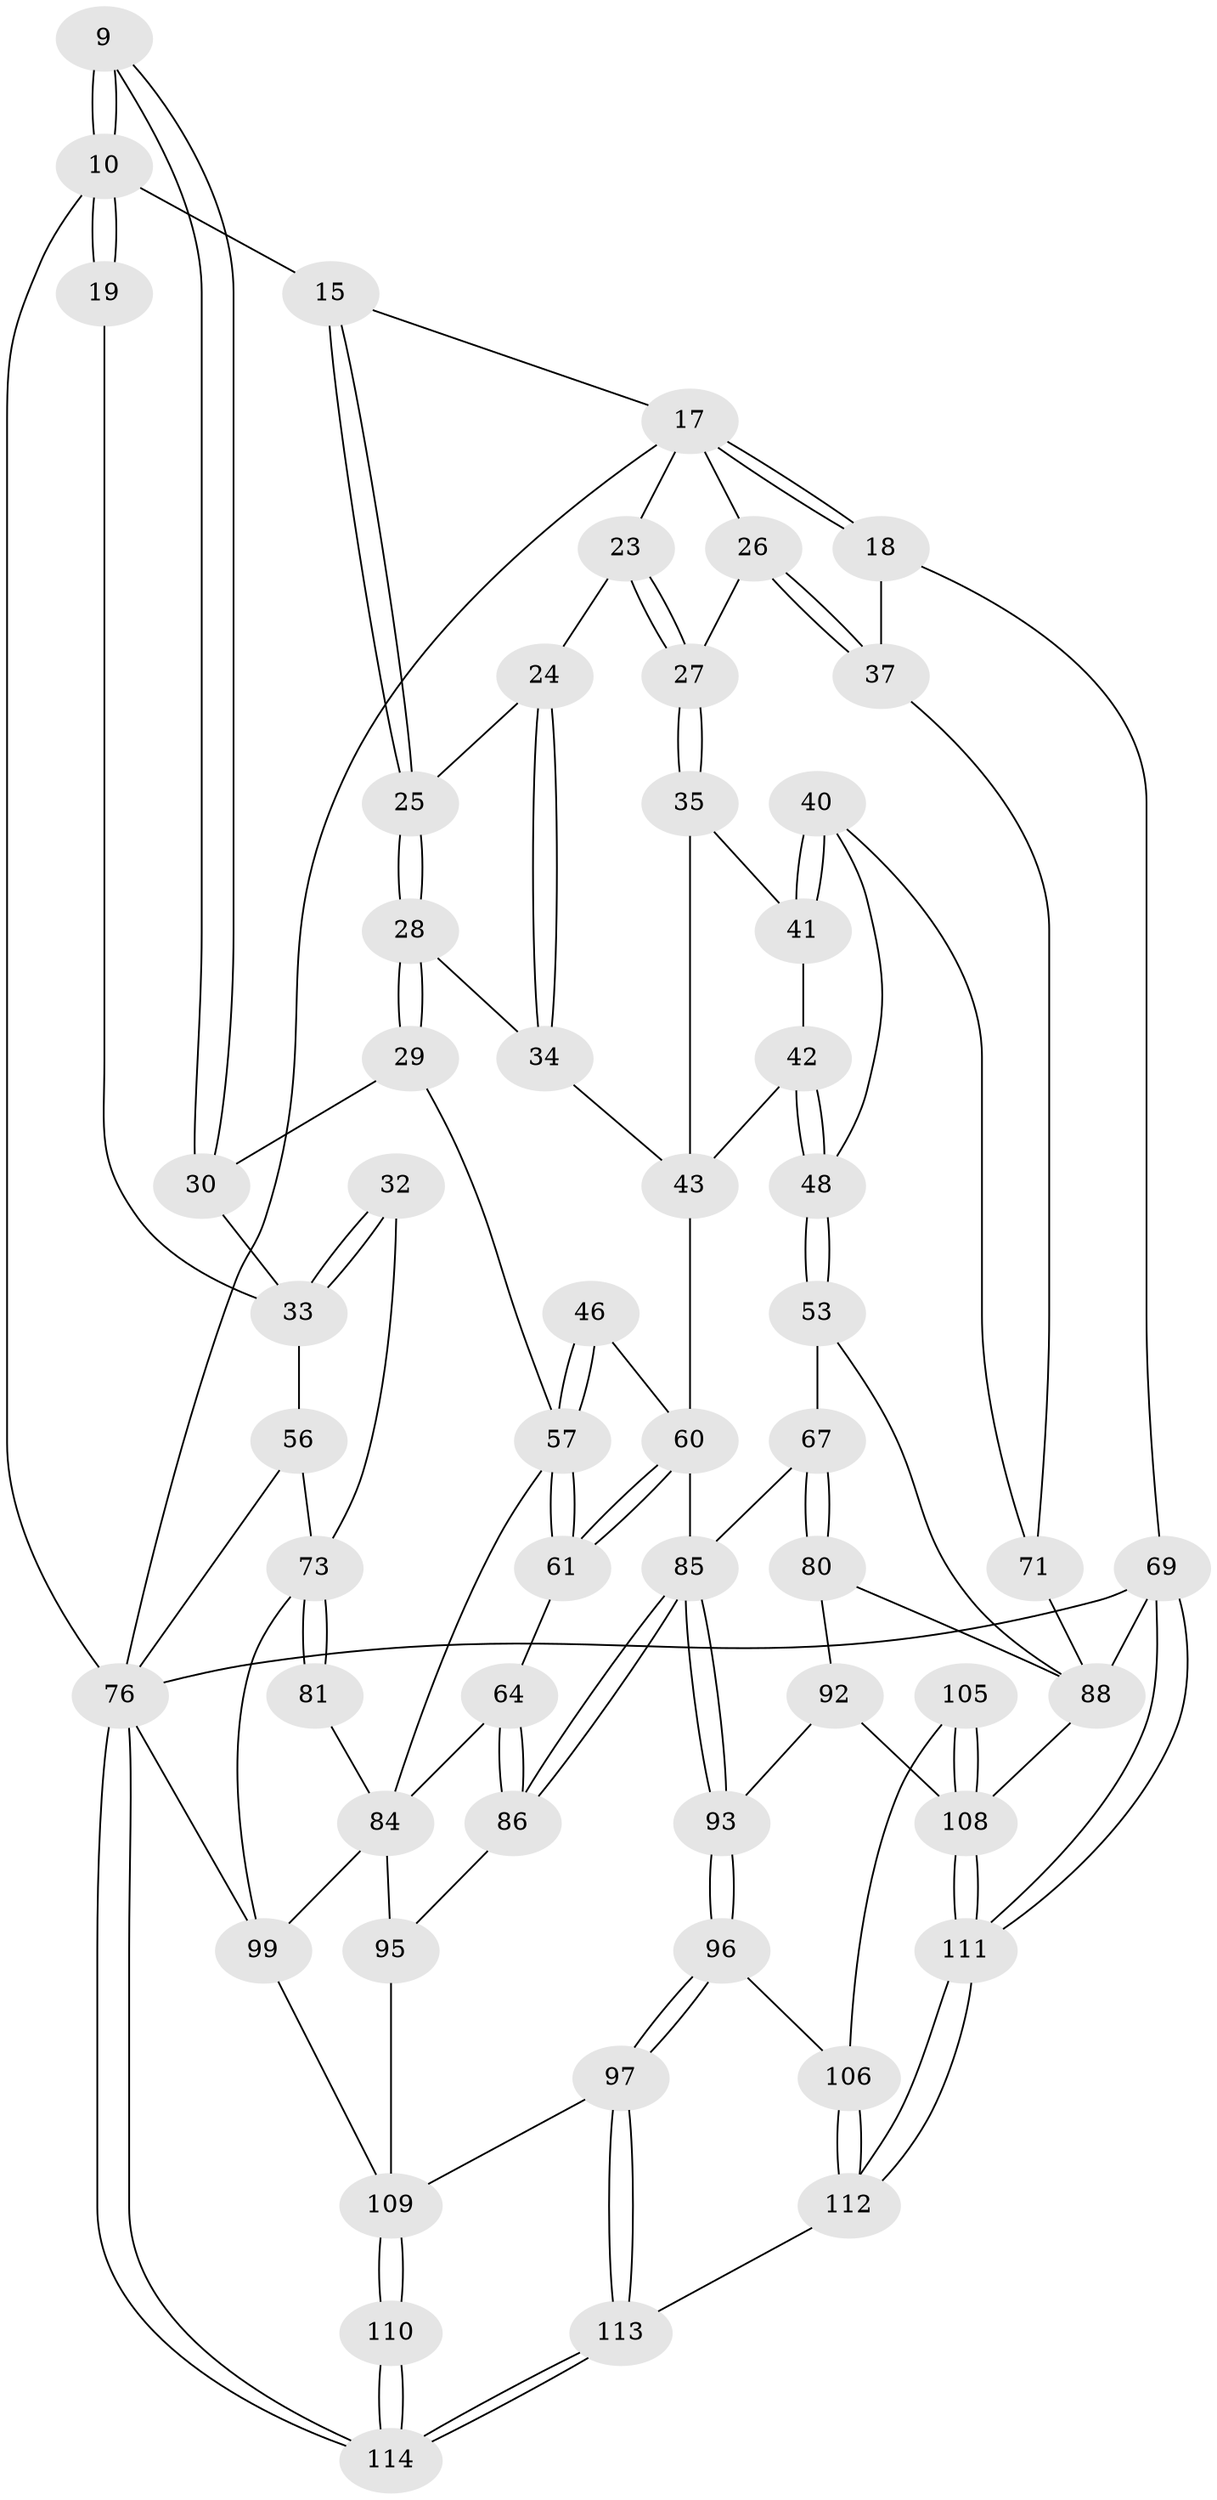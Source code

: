 // original degree distribution, {3: 0.017543859649122806, 5: 0.45614035087719296, 4: 0.2719298245614035, 6: 0.2543859649122807}
// Generated by graph-tools (version 1.1) at 2025/05/03/04/25 22:05:46]
// undirected, 57 vertices, 127 edges
graph export_dot {
graph [start="1"]
  node [color=gray90,style=filled];
  9 [pos="+0.3624844225851186+0.14118001304517444"];
  10 [pos="+0.35718008882060204+0.13673120338162909",super="+4+3+8"];
  15 [pos="+0.4713662081033795+0.13809321517435014"];
  17 [pos="+0.793003755748632+0.06165564807456129",super="+16"];
  18 [pos="+1+0.014772772219285931"];
  19 [pos="+0.16474800626843322+0.02855201039181412"];
  23 [pos="+0.6542357798080667+0.0033751688558767636"];
  24 [pos="+0.6314035406165729+0.10441287134940436"];
  25 [pos="+0.47601237036228444+0.1436215881153"];
  26 [pos="+0.8334886898944411+0.15987642019195572"];
  27 [pos="+0.7915975174691521+0.19261928928556674"];
  28 [pos="+0.5071434219055758+0.23755833003015855"];
  29 [pos="+0.45372756342818815+0.2800310183148856"];
  30 [pos="+0.3562854691749933+0.1664908559925944"];
  32 [pos="+0.19689749510250076+0.3666820733257454"];
  33 [pos="+0.07784335021254263+0.30292537720928847",super="+31"];
  34 [pos="+0.6248392417993643+0.2221348553099686"];
  35 [pos="+0.7877165184595283+0.2010483792764662"];
  37 [pos="+1+0.12759051085547812"];
  40 [pos="+0.8787523590163917+0.3306263112992801"];
  41 [pos="+0.8174450699808427+0.2727287160966149"];
  42 [pos="+0.6962560676196251+0.3032694985735939"];
  43 [pos="+0.653437373959531+0.29886691792557774",super="+36"];
  46 [pos="+0.5934760675956121+0.3685974002489661"];
  48 [pos="+0.8284302087945242+0.3740044372718283"];
  53 [pos="+0.8014877940131124+0.4152591896549292"];
  56 [pos="+0+0.23688464052491973",super="+22"];
  57 [pos="+0.5040174986146505+0.4140814074743058",super="+49"];
  60 [pos="+0.5538336055007038+0.5379154504514632",super="+45+44"];
  61 [pos="+0.5279470877389382+0.525659271281354"];
  64 [pos="+0.4017954162657025+0.531935731734456"];
  67 [pos="+0.7114922336114365+0.6117230418779424",super="+66"];
  69 [pos="+1+1",super="+12"];
  71 [pos="+1+0.4420122685961893",super="+38+39"];
  73 [pos="+0+0.6115797283238126",super="+72+52"];
  76 [pos="+0+1",super="+13+11"];
  80 [pos="+0.8078179870361694+0.6875185777995568",super="+79+68"];
  81 [pos="+0.17019585754445637+0.5752868245327509",super="+51"];
  84 [pos="+0.16904590418510837+0.6986535366947987",super="+83+82"];
  85 [pos="+0.597091863862908+0.6586605869714086",super="+63+62+55"];
  86 [pos="+0.4209254992725693+0.6667239686326268"];
  88 [pos="+1+0.8015301213275566",super="+70+78+77"];
  92 [pos="+0.6822267660315187+0.7785387088375297",super="+91"];
  93 [pos="+0.5970625471807185+0.661236250655344"];
  95 [pos="+0.24239536443550105+0.7800336135390352",super="+94"];
  96 [pos="+0.49970722081054986+0.8402641204713501"];
  97 [pos="+0.443132009482317+0.8623480958839328"];
  99 [pos="+0.01820167291831391+0.7186601107496609",super="+75"];
  105 [pos="+0.6528764664483098+0.8491272387700229"];
  106 [pos="+0.6045183307989052+0.8763619325869103"];
  108 [pos="+0.7871763184561047+0.9684636901545992",super="+102+89+103+104"];
  109 [pos="+0.12365015202234464+1",super="+98+100+107"];
  110 [pos="+0.10884585365580383+1"];
  111 [pos="+0.7244014060135147+1"];
  112 [pos="+0.714231494300011+1"];
  113 [pos="+0.46496227192465034+1"];
  114 [pos="+0.07070550924899283+1"];
  9 -- 10 [weight=2];
  9 -- 10;
  9 -- 30;
  9 -- 30;
  10 -- 19 [weight=2];
  10 -- 19;
  10 -- 76 [weight=2];
  10 -- 15;
  15 -- 25;
  15 -- 25;
  15 -- 17;
  17 -- 18;
  17 -- 18;
  17 -- 26;
  17 -- 76;
  17 -- 23;
  18 -- 37;
  18 -- 69;
  19 -- 33;
  23 -- 24;
  23 -- 27;
  23 -- 27;
  24 -- 25;
  24 -- 34;
  24 -- 34;
  25 -- 28;
  25 -- 28;
  26 -- 27;
  26 -- 37;
  26 -- 37;
  27 -- 35;
  27 -- 35;
  28 -- 29;
  28 -- 29;
  28 -- 34;
  29 -- 30;
  29 -- 57;
  30 -- 33;
  32 -- 33 [weight=2];
  32 -- 33;
  32 -- 73;
  33 -- 56 [weight=2];
  34 -- 43;
  35 -- 41;
  35 -- 43;
  37 -- 71;
  40 -- 41;
  40 -- 41;
  40 -- 48;
  40 -- 71;
  41 -- 42;
  42 -- 43;
  42 -- 48;
  42 -- 48;
  43 -- 60;
  46 -- 57 [weight=2];
  46 -- 57;
  46 -- 60;
  48 -- 53;
  48 -- 53;
  53 -- 67;
  53 -- 88;
  56 -- 76;
  56 -- 73;
  57 -- 61;
  57 -- 61;
  57 -- 84;
  60 -- 61;
  60 -- 61;
  60 -- 85 [weight=2];
  61 -- 64;
  64 -- 86;
  64 -- 86;
  64 -- 84;
  67 -- 80 [weight=2];
  67 -- 80;
  67 -- 85 [weight=2];
  69 -- 111;
  69 -- 111;
  69 -- 76 [weight=3];
  69 -- 88;
  71 -- 88 [weight=3];
  73 -- 81 [weight=2];
  73 -- 81;
  73 -- 99;
  76 -- 114;
  76 -- 114;
  76 -- 99;
  80 -- 88 [weight=2];
  80 -- 92;
  81 -- 84 [weight=2];
  84 -- 99;
  84 -- 95 [weight=2];
  85 -- 86;
  85 -- 86;
  85 -- 93;
  85 -- 93;
  86 -- 95;
  88 -- 108;
  92 -- 93;
  92 -- 108 [weight=3];
  93 -- 96;
  93 -- 96;
  95 -- 109 [weight=2];
  96 -- 97;
  96 -- 97;
  96 -- 106;
  97 -- 113;
  97 -- 113;
  97 -- 109;
  99 -- 109 [weight=2];
  105 -- 106;
  105 -- 108 [weight=2];
  105 -- 108;
  106 -- 112;
  106 -- 112;
  108 -- 111;
  108 -- 111;
  109 -- 110 [weight=2];
  109 -- 110;
  110 -- 114;
  110 -- 114;
  111 -- 112;
  111 -- 112;
  112 -- 113;
  113 -- 114;
  113 -- 114;
}
